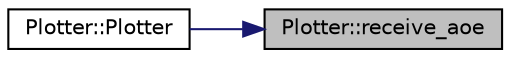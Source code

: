 digraph "Plotter::receive_aoe"
{
 // LATEX_PDF_SIZE
  edge [fontname="Helvetica",fontsize="10",labelfontname="Helvetica",labelfontsize="10"];
  node [fontname="Helvetica",fontsize="10",shape=record];
  rankdir="RL";
  Node1 [label="Plotter::receive_aoe",height=0.2,width=0.4,color="black", fillcolor="grey75", style="filled", fontcolor="black",tooltip=" "];
  Node1 -> Node2 [dir="back",color="midnightblue",fontsize="10",style="solid",fontname="Helvetica"];
  Node2 [label="Plotter::Plotter",height=0.2,width=0.4,color="black", fillcolor="white", style="filled",URL="$classPlotter.html#aba3be32116013da27655868ed5e49af4",tooltip=" "];
}

